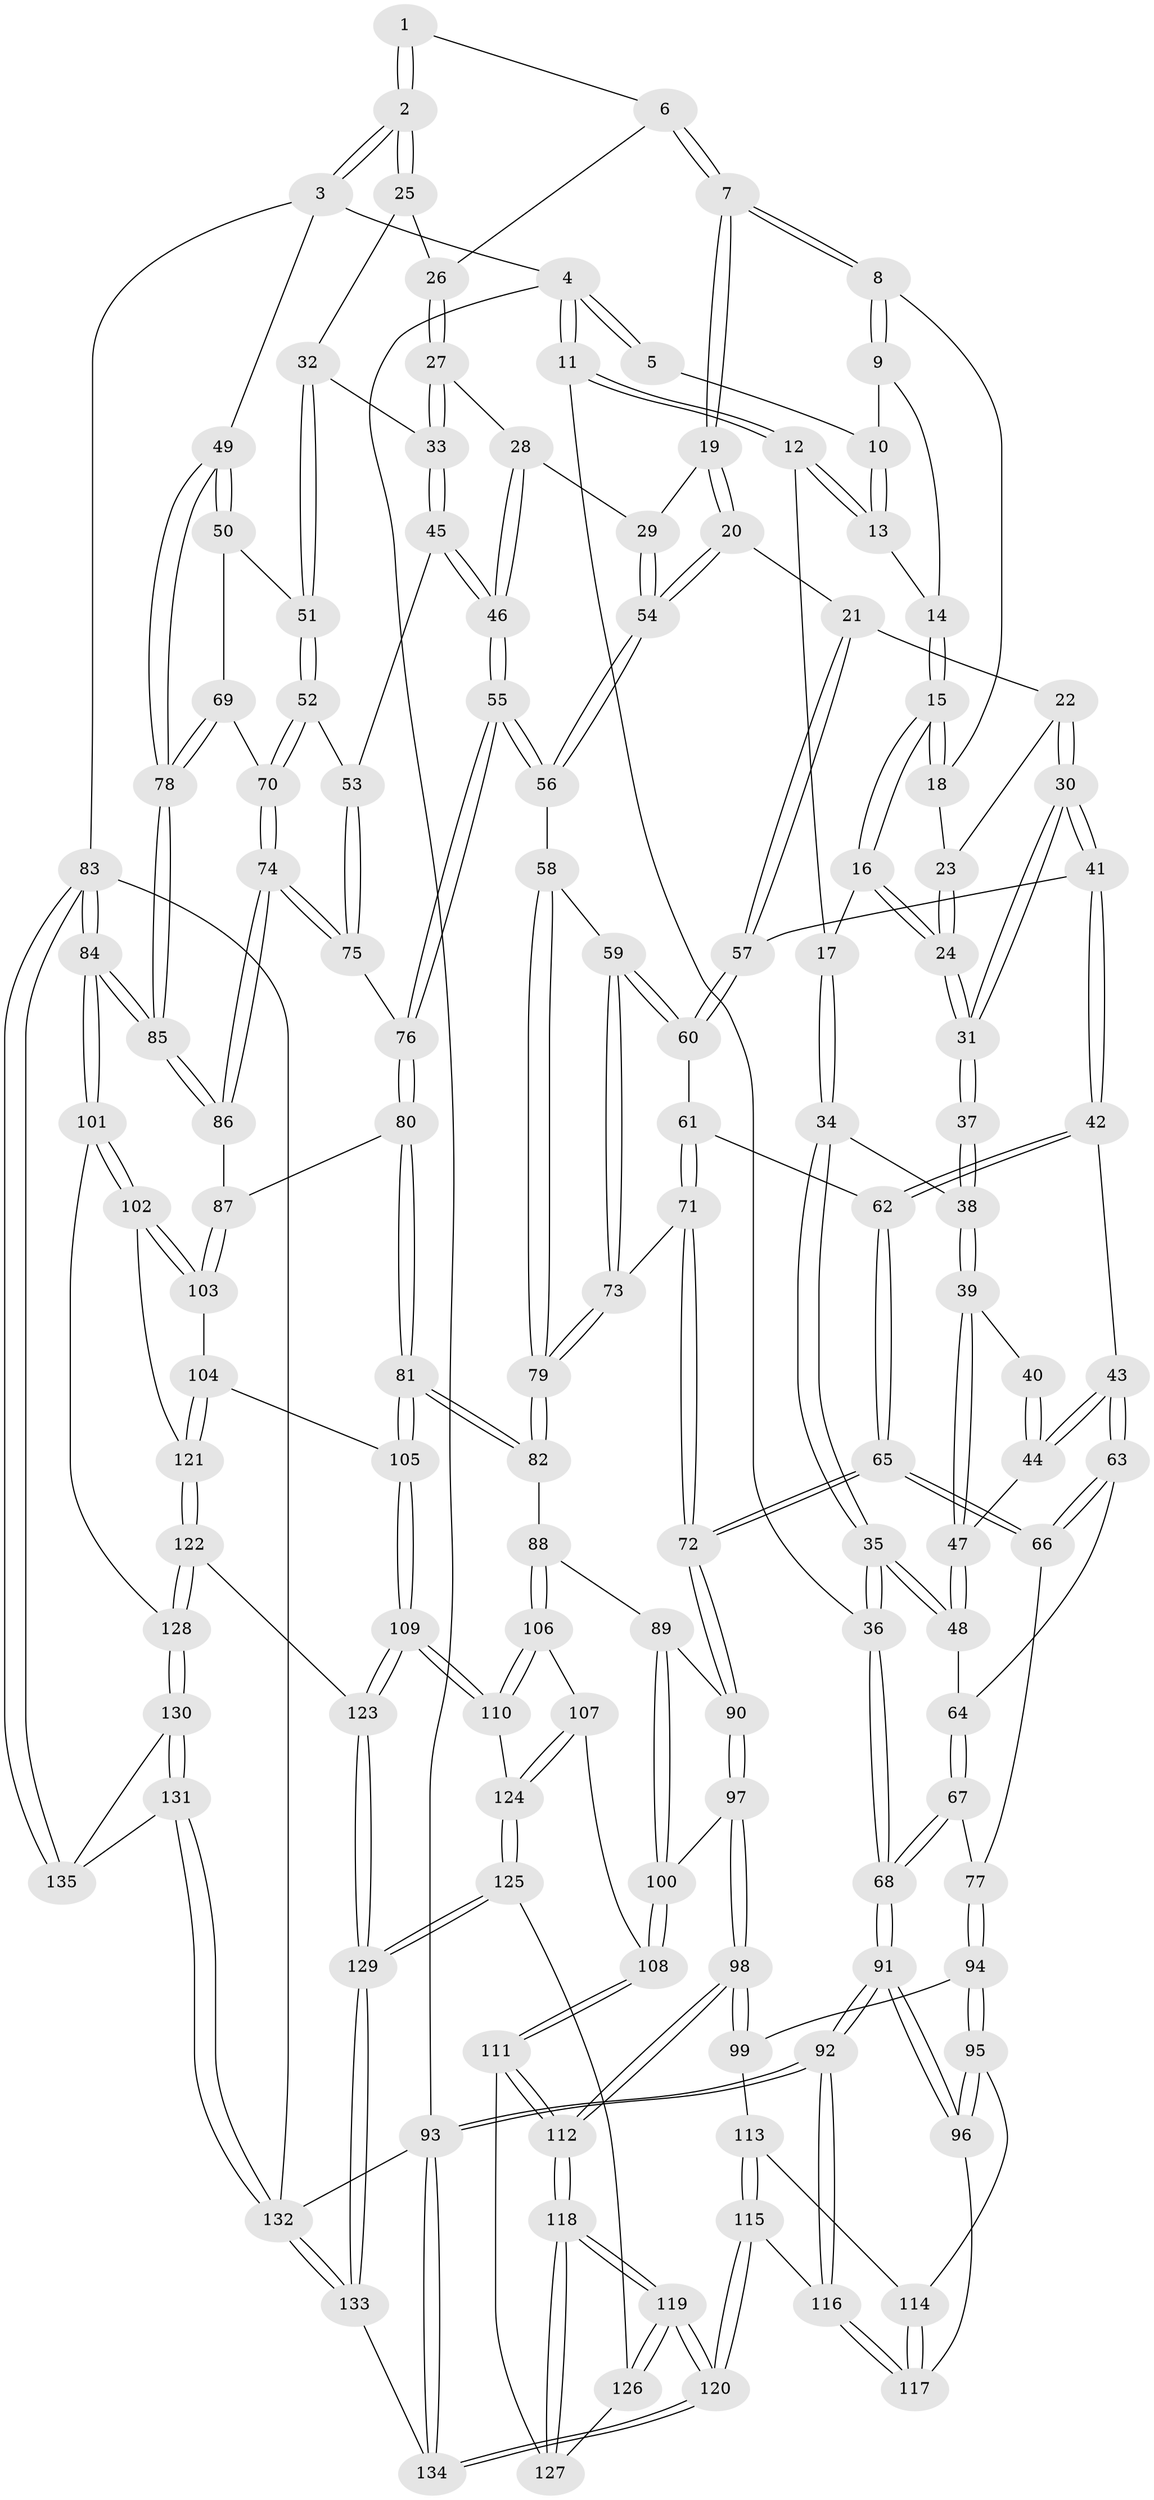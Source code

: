 // coarse degree distribution, {8: 0.029850746268656716, 2: 0.04477611940298507, 7: 0.029850746268656716, 5: 0.373134328358209, 3: 0.1044776119402985, 4: 0.26865671641791045, 6: 0.14925373134328357}
// Generated by graph-tools (version 1.1) at 2025/21/03/04/25 18:21:16]
// undirected, 135 vertices, 334 edges
graph export_dot {
graph [start="1"]
  node [color=gray90,style=filled];
  1 [pos="+0.5455889032405307+0"];
  2 [pos="+1+0"];
  3 [pos="+1+0"];
  4 [pos="+0+0"];
  5 [pos="+0.2155658200949328+0"];
  6 [pos="+0.5099187130146701+0.0803901335543653"];
  7 [pos="+0.5027691606603316+0.09074962526887383"];
  8 [pos="+0.40315294759262427+0.09702086663247259"];
  9 [pos="+0.29545692906097953+0.018102781630620533"];
  10 [pos="+0.2127394042091879+0"];
  11 [pos="+0+0"];
  12 [pos="+0.11048051865940417+0.08753153303591309"];
  13 [pos="+0.15278439401070842+0"];
  14 [pos="+0.2664722281727862+0.12422630489508622"];
  15 [pos="+0.26403448970353555+0.14351408612830863"];
  16 [pos="+0.25724374431328+0.15160732584950293"];
  17 [pos="+0.11972847750057905+0.13621925697437634"];
  18 [pos="+0.36455206822425984+0.13034127238346654"];
  19 [pos="+0.5030025691697045+0.1172553053586539"];
  20 [pos="+0.4503406180075938+0.23387536424523525"];
  21 [pos="+0.4416520696090412+0.24131327808198277"];
  22 [pos="+0.3701164092550794+0.20355527210380966"];
  23 [pos="+0.3583746680014963+0.17557899568273047"];
  24 [pos="+0.27622882661404996+0.21643762727242813"];
  25 [pos="+0.8053949366055991+0.07960191926727035"];
  26 [pos="+0.6889361123576899+0.12853449660364316"];
  27 [pos="+0.6627069519047222+0.21813521657644425"];
  28 [pos="+0.6611632610647573+0.21940362917981082"];
  29 [pos="+0.5893103210650742+0.2332944368171992"];
  30 [pos="+0.30009071274470034+0.2547664765475086"];
  31 [pos="+0.2762555387426211+0.2170605779075246"];
  32 [pos="+0.7725947316082987+0.2289477211139998"];
  33 [pos="+0.7236753747602372+0.24830320360421948"];
  34 [pos="+0.11934225410671441+0.13721948092508346"];
  35 [pos="+0+0.3055622438860386"];
  36 [pos="+0+0.3243597462603276"];
  37 [pos="+0.26421733316468615+0.2218385894882092"];
  38 [pos="+0.13962912082216303+0.2092170556955989"];
  39 [pos="+0.13980880621181407+0.21040564924521726"];
  40 [pos="+0.22085117455549222+0.24756887420402052"];
  41 [pos="+0.3020633651057024+0.2614695213935514"];
  42 [pos="+0.2984287849885748+0.3266541568551594"];
  43 [pos="+0.277601391713091+0.33688740293195996"];
  44 [pos="+0.203530429128219+0.2888001903719479"];
  45 [pos="+0.7075625806042233+0.3543881195694042"];
  46 [pos="+0.6684891837334205+0.36629793755985557"];
  47 [pos="+0.1341045837185306+0.29143338513971273"];
  48 [pos="+0.1150944718131792+0.31970146045247644"];
  49 [pos="+1+0"];
  50 [pos="+0.9601950553596399+0.21238060783682355"];
  51 [pos="+0.8275007352403537+0.32638767904782057"];
  52 [pos="+0.8220865541230539+0.34123193798075574"];
  53 [pos="+0.7174310474829207+0.35478621274724637"];
  54 [pos="+0.5692916554204012+0.3121261265968825"];
  55 [pos="+0.6395795739485312+0.3852512766989579"];
  56 [pos="+0.5814460981183404+0.3700933195975342"];
  57 [pos="+0.43929838780365765+0.24561652177861873"];
  58 [pos="+0.5654903024589193+0.377977208537321"];
  59 [pos="+0.45337018881905866+0.3644329639535767"];
  60 [pos="+0.4212541380574829+0.333111604091925"];
  61 [pos="+0.34674960983995845+0.3471348001327125"];
  62 [pos="+0.3341533640952896+0.34333579562399547"];
  63 [pos="+0.23413156595797494+0.3901410860166609"];
  64 [pos="+0.1272536658920752+0.3435273552647918"];
  65 [pos="+0.2838915646051029+0.5338056424024694"];
  66 [pos="+0.23070988292251265+0.5111255702510522"];
  67 [pos="+0.10892615017924022+0.43814493000286325"];
  68 [pos="+0+0.45899329753552304"];
  69 [pos="+0.9124417645235515+0.40457793149234983"];
  70 [pos="+0.8587591946593104+0.4107802162893366"];
  71 [pos="+0.376483859308696+0.5033918999421144"];
  72 [pos="+0.302808176377308+0.543898191343398"];
  73 [pos="+0.4070289531387076+0.4986002667767277"];
  74 [pos="+0.8356355302189853+0.49860183046403117"];
  75 [pos="+0.7816964154275502+0.48213438986617635"];
  76 [pos="+0.6661688566885161+0.4736932278649189"];
  77 [pos="+0.18872703277280317+0.5201560331216868"];
  78 [pos="+1+0.409319720226899"];
  79 [pos="+0.49604673741654337+0.5294142028383805"];
  80 [pos="+0.6362940858376182+0.582794542496179"];
  81 [pos="+0.6140355075796807+0.6038794162638541"];
  82 [pos="+0.5417813566943137+0.5955723827489381"];
  83 [pos="+1+0.813562831080744"];
  84 [pos="+1+0.7437029938930805"];
  85 [pos="+1+0.633355593639505"];
  86 [pos="+0.8531189997590708+0.5576062453956525"];
  87 [pos="+0.8247302136868457+0.5846473210882959"];
  88 [pos="+0.535530074264283+0.6023257600388162"];
  89 [pos="+0.4435448027566361+0.6276843635917397"];
  90 [pos="+0.30550856880836025+0.5578283156624247"];
  91 [pos="+0+0.5976559588107843"];
  92 [pos="+0+0.8427158418157933"];
  93 [pos="+0+1"];
  94 [pos="+0.11752944892777492+0.5866692269411765"];
  95 [pos="+0+0.625425744953549"];
  96 [pos="+0+0.6266554545194803"];
  97 [pos="+0.3062935811990826+0.6275697877366799"];
  98 [pos="+0.2352680853642254+0.7101073586385687"];
  99 [pos="+0.2014737278431644+0.7050197775536307"];
  100 [pos="+0.379082993154853+0.696456979137354"];
  101 [pos="+0.9483663010440868+0.7884417446731917"];
  102 [pos="+0.8728642458705004+0.7537105618537661"];
  103 [pos="+0.820807770845936+0.6016971724219599"];
  104 [pos="+0.7468681471035229+0.717596733687519"];
  105 [pos="+0.6570441760916572+0.7115276517721822"];
  106 [pos="+0.5222675974801038+0.63461494710437"];
  107 [pos="+0.4034000054940985+0.7402676516147468"];
  108 [pos="+0.3967599121824263+0.7385721793532893"];
  109 [pos="+0.6188127574018205+0.7987832346628411"];
  110 [pos="+0.5113112811517613+0.7799769689909866"];
  111 [pos="+0.3589565955964844+0.7727470708532435"];
  112 [pos="+0.27853803934298826+0.8121651391143359"];
  113 [pos="+0.1683219739783965+0.7274302887247258"];
  114 [pos="+0.12984734299732592+0.7327970322599944"];
  115 [pos="+0.15797643168241962+0.9164223567844368"];
  116 [pos="+0.09340175802946987+0.8487853510959594"];
  117 [pos="+0.08757325080484658+0.8223356508114376"];
  118 [pos="+0.25612048638814544+0.8785184165714316"];
  119 [pos="+0.20109104417138157+0.9673866979944976"];
  120 [pos="+0.1967848055230468+0.9733496247768756"];
  121 [pos="+0.7815276604661597+0.7538489984348754"];
  122 [pos="+0.7607113001016417+0.8530283296706577"];
  123 [pos="+0.6304903299383499+0.8330704231304551"];
  124 [pos="+0.47980944591038815+0.7910155505782747"];
  125 [pos="+0.45532275263144595+0.8811533979082325"];
  126 [pos="+0.45471886980469+0.8810424971202204"];
  127 [pos="+0.40410298948994045+0.8622130442965369"];
  128 [pos="+0.8145374882154305+0.9183984087351268"];
  129 [pos="+0.5564547252074404+1"];
  130 [pos="+0.8137488931236242+0.9309872007758367"];
  131 [pos="+0.8062365416214566+0.9985930576842558"];
  132 [pos="+0.7525145258260618+1"];
  133 [pos="+0.5586010246944894+1"];
  134 [pos="+0.1814727954327201+1"];
  135 [pos="+0.9778748406482801+0.9170054700792807"];
  1 -- 2;
  1 -- 2;
  1 -- 6;
  2 -- 3;
  2 -- 3;
  2 -- 25;
  2 -- 25;
  3 -- 4;
  3 -- 49;
  3 -- 83;
  4 -- 5;
  4 -- 5;
  4 -- 11;
  4 -- 11;
  4 -- 93;
  5 -- 10;
  6 -- 7;
  6 -- 7;
  6 -- 26;
  7 -- 8;
  7 -- 8;
  7 -- 19;
  7 -- 19;
  8 -- 9;
  8 -- 9;
  8 -- 18;
  9 -- 10;
  9 -- 14;
  10 -- 13;
  10 -- 13;
  11 -- 12;
  11 -- 12;
  11 -- 36;
  12 -- 13;
  12 -- 13;
  12 -- 17;
  13 -- 14;
  14 -- 15;
  14 -- 15;
  15 -- 16;
  15 -- 16;
  15 -- 18;
  15 -- 18;
  16 -- 17;
  16 -- 24;
  16 -- 24;
  17 -- 34;
  17 -- 34;
  18 -- 23;
  19 -- 20;
  19 -- 20;
  19 -- 29;
  20 -- 21;
  20 -- 54;
  20 -- 54;
  21 -- 22;
  21 -- 57;
  21 -- 57;
  22 -- 23;
  22 -- 30;
  22 -- 30;
  23 -- 24;
  23 -- 24;
  24 -- 31;
  24 -- 31;
  25 -- 26;
  25 -- 32;
  26 -- 27;
  26 -- 27;
  27 -- 28;
  27 -- 33;
  27 -- 33;
  28 -- 29;
  28 -- 46;
  28 -- 46;
  29 -- 54;
  29 -- 54;
  30 -- 31;
  30 -- 31;
  30 -- 41;
  30 -- 41;
  31 -- 37;
  31 -- 37;
  32 -- 33;
  32 -- 51;
  32 -- 51;
  33 -- 45;
  33 -- 45;
  34 -- 35;
  34 -- 35;
  34 -- 38;
  35 -- 36;
  35 -- 36;
  35 -- 48;
  35 -- 48;
  36 -- 68;
  36 -- 68;
  37 -- 38;
  37 -- 38;
  38 -- 39;
  38 -- 39;
  39 -- 40;
  39 -- 47;
  39 -- 47;
  40 -- 44;
  40 -- 44;
  41 -- 42;
  41 -- 42;
  41 -- 57;
  42 -- 43;
  42 -- 62;
  42 -- 62;
  43 -- 44;
  43 -- 44;
  43 -- 63;
  43 -- 63;
  44 -- 47;
  45 -- 46;
  45 -- 46;
  45 -- 53;
  46 -- 55;
  46 -- 55;
  47 -- 48;
  47 -- 48;
  48 -- 64;
  49 -- 50;
  49 -- 50;
  49 -- 78;
  49 -- 78;
  50 -- 51;
  50 -- 69;
  51 -- 52;
  51 -- 52;
  52 -- 53;
  52 -- 70;
  52 -- 70;
  53 -- 75;
  53 -- 75;
  54 -- 56;
  54 -- 56;
  55 -- 56;
  55 -- 56;
  55 -- 76;
  55 -- 76;
  56 -- 58;
  57 -- 60;
  57 -- 60;
  58 -- 59;
  58 -- 79;
  58 -- 79;
  59 -- 60;
  59 -- 60;
  59 -- 73;
  59 -- 73;
  60 -- 61;
  61 -- 62;
  61 -- 71;
  61 -- 71;
  62 -- 65;
  62 -- 65;
  63 -- 64;
  63 -- 66;
  63 -- 66;
  64 -- 67;
  64 -- 67;
  65 -- 66;
  65 -- 66;
  65 -- 72;
  65 -- 72;
  66 -- 77;
  67 -- 68;
  67 -- 68;
  67 -- 77;
  68 -- 91;
  68 -- 91;
  69 -- 70;
  69 -- 78;
  69 -- 78;
  70 -- 74;
  70 -- 74;
  71 -- 72;
  71 -- 72;
  71 -- 73;
  72 -- 90;
  72 -- 90;
  73 -- 79;
  73 -- 79;
  74 -- 75;
  74 -- 75;
  74 -- 86;
  74 -- 86;
  75 -- 76;
  76 -- 80;
  76 -- 80;
  77 -- 94;
  77 -- 94;
  78 -- 85;
  78 -- 85;
  79 -- 82;
  79 -- 82;
  80 -- 81;
  80 -- 81;
  80 -- 87;
  81 -- 82;
  81 -- 82;
  81 -- 105;
  81 -- 105;
  82 -- 88;
  83 -- 84;
  83 -- 84;
  83 -- 135;
  83 -- 135;
  83 -- 132;
  84 -- 85;
  84 -- 85;
  84 -- 101;
  84 -- 101;
  85 -- 86;
  85 -- 86;
  86 -- 87;
  87 -- 103;
  87 -- 103;
  88 -- 89;
  88 -- 106;
  88 -- 106;
  89 -- 90;
  89 -- 100;
  89 -- 100;
  90 -- 97;
  90 -- 97;
  91 -- 92;
  91 -- 92;
  91 -- 96;
  91 -- 96;
  92 -- 93;
  92 -- 93;
  92 -- 116;
  92 -- 116;
  93 -- 134;
  93 -- 134;
  93 -- 132;
  94 -- 95;
  94 -- 95;
  94 -- 99;
  95 -- 96;
  95 -- 96;
  95 -- 114;
  96 -- 117;
  97 -- 98;
  97 -- 98;
  97 -- 100;
  98 -- 99;
  98 -- 99;
  98 -- 112;
  98 -- 112;
  99 -- 113;
  100 -- 108;
  100 -- 108;
  101 -- 102;
  101 -- 102;
  101 -- 128;
  102 -- 103;
  102 -- 103;
  102 -- 121;
  103 -- 104;
  104 -- 105;
  104 -- 121;
  104 -- 121;
  105 -- 109;
  105 -- 109;
  106 -- 107;
  106 -- 110;
  106 -- 110;
  107 -- 108;
  107 -- 124;
  107 -- 124;
  108 -- 111;
  108 -- 111;
  109 -- 110;
  109 -- 110;
  109 -- 123;
  109 -- 123;
  110 -- 124;
  111 -- 112;
  111 -- 112;
  111 -- 127;
  112 -- 118;
  112 -- 118;
  113 -- 114;
  113 -- 115;
  113 -- 115;
  114 -- 117;
  114 -- 117;
  115 -- 116;
  115 -- 120;
  115 -- 120;
  116 -- 117;
  116 -- 117;
  118 -- 119;
  118 -- 119;
  118 -- 127;
  118 -- 127;
  119 -- 120;
  119 -- 120;
  119 -- 126;
  119 -- 126;
  120 -- 134;
  120 -- 134;
  121 -- 122;
  121 -- 122;
  122 -- 123;
  122 -- 128;
  122 -- 128;
  123 -- 129;
  123 -- 129;
  124 -- 125;
  124 -- 125;
  125 -- 126;
  125 -- 129;
  125 -- 129;
  126 -- 127;
  128 -- 130;
  128 -- 130;
  129 -- 133;
  129 -- 133;
  130 -- 131;
  130 -- 131;
  130 -- 135;
  131 -- 132;
  131 -- 132;
  131 -- 135;
  132 -- 133;
  132 -- 133;
  133 -- 134;
}
